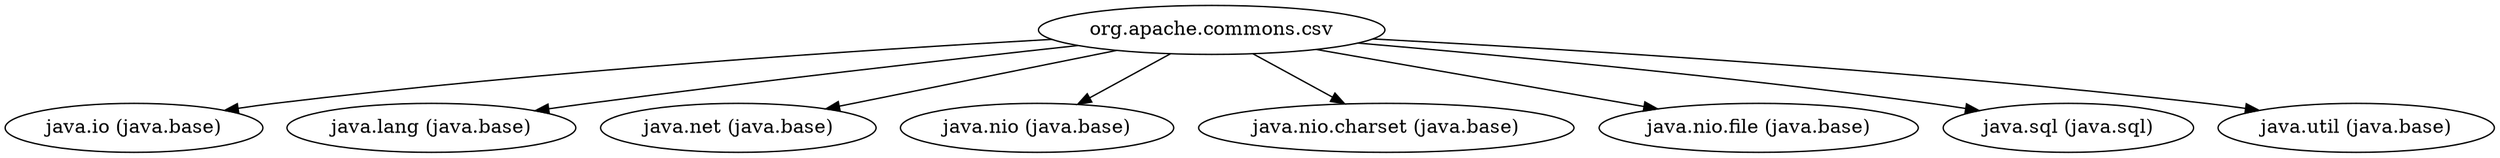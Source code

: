 digraph "summary" {
  "org.apache.commons.csv"                           -> "java.io (java.base)";
  "org.apache.commons.csv"                           -> "java.lang (java.base)";
  "org.apache.commons.csv"                           -> "java.net (java.base)";
  "org.apache.commons.csv"                           -> "java.nio (java.base)";
  "org.apache.commons.csv"                           -> "java.nio.charset (java.base)";
  "org.apache.commons.csv"                           -> "java.nio.file (java.base)";
  "org.apache.commons.csv"                           -> "java.sql (java.sql)";
  "org.apache.commons.csv"                           -> "java.util (java.base)";
}
